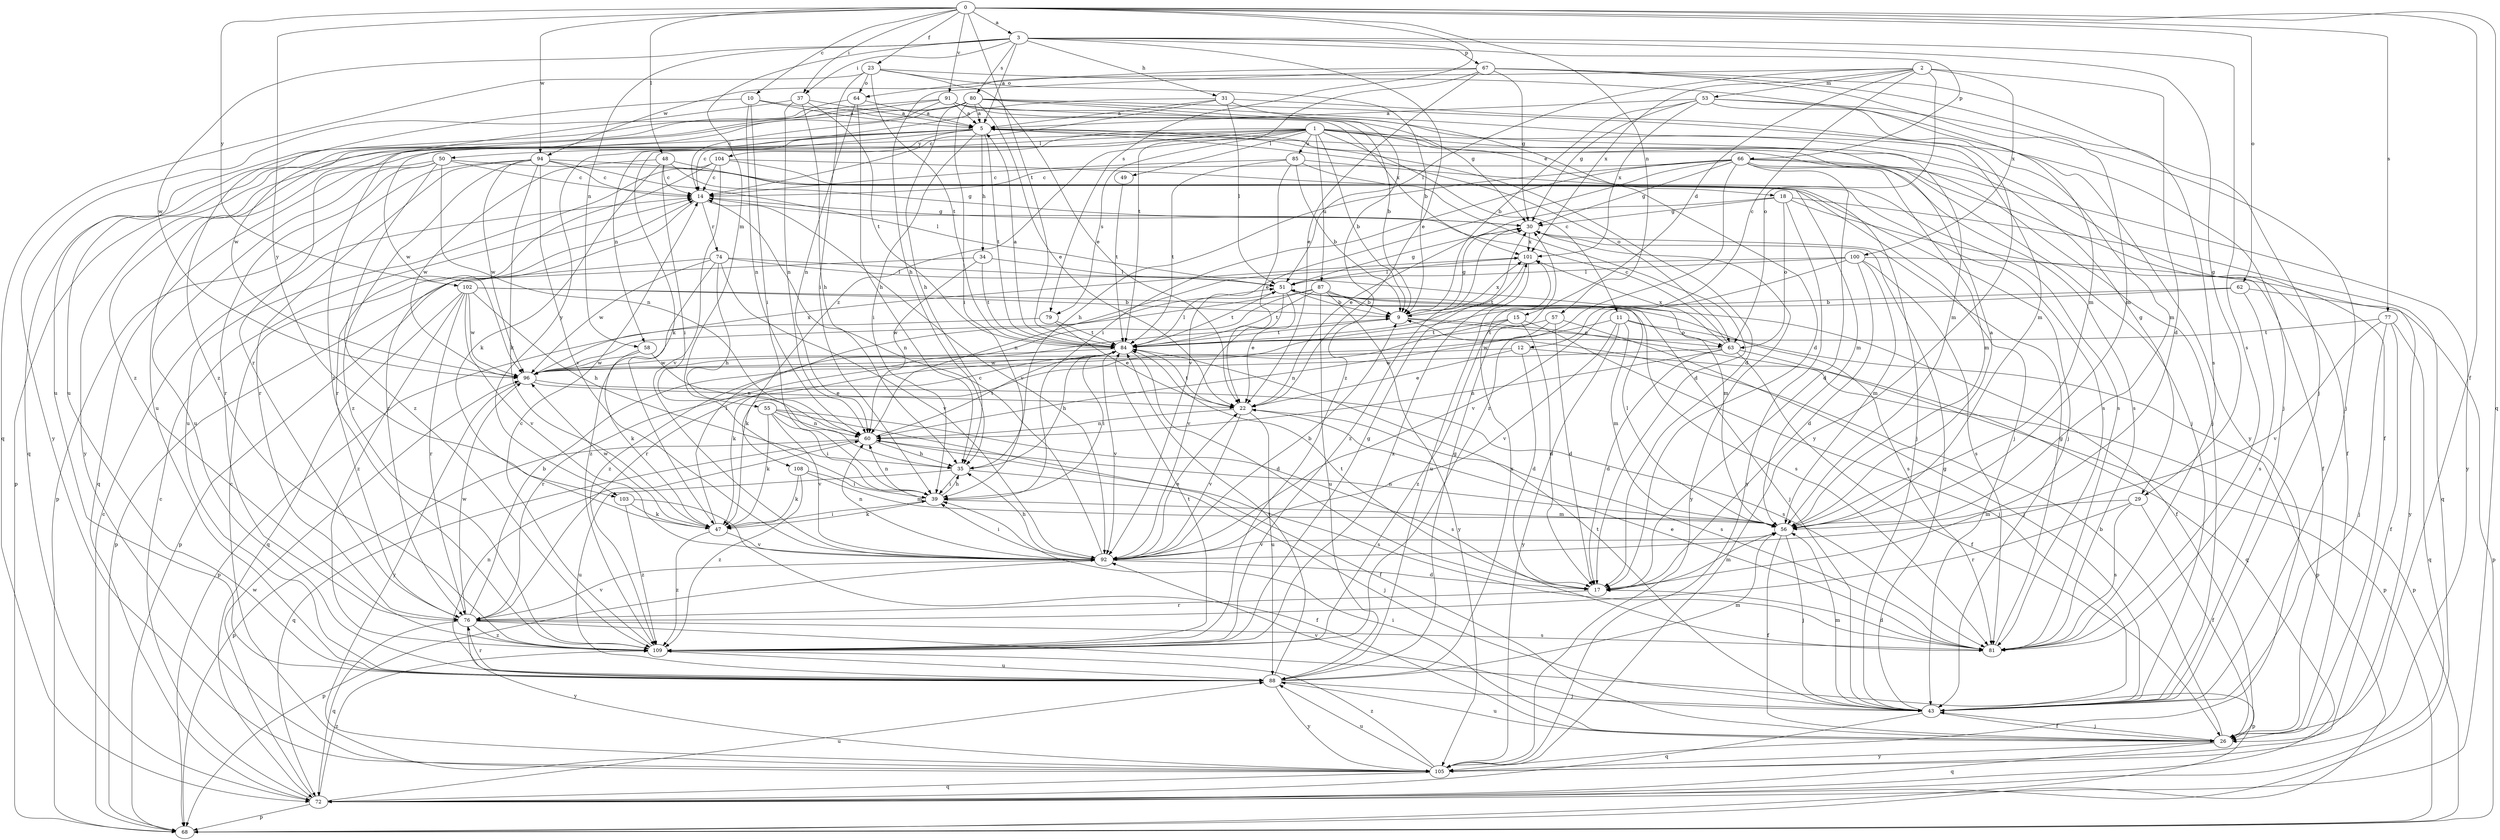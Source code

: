 strict digraph  {
0;
1;
2;
3;
5;
9;
10;
11;
12;
14;
15;
17;
18;
22;
23;
26;
29;
30;
31;
34;
35;
37;
39;
43;
47;
48;
49;
50;
51;
53;
55;
56;
57;
58;
60;
62;
63;
64;
66;
67;
68;
72;
74;
76;
77;
79;
80;
81;
84;
85;
87;
88;
91;
92;
94;
96;
100;
101;
102;
103;
104;
105;
108;
109;
0 -> 3  [label=a];
0 -> 10  [label=c];
0 -> 23  [label=f];
0 -> 26  [label=f];
0 -> 37  [label=i];
0 -> 48  [label=l];
0 -> 57  [label=n];
0 -> 62  [label=o];
0 -> 72  [label=q];
0 -> 77  [label=s];
0 -> 79  [label=s];
0 -> 84  [label=t];
0 -> 91  [label=v];
0 -> 94  [label=w];
0 -> 102  [label=y];
0 -> 103  [label=y];
1 -> 9  [label=b];
1 -> 11  [label=c];
1 -> 18  [label=e];
1 -> 26  [label=f];
1 -> 29  [label=g];
1 -> 43  [label=j];
1 -> 47  [label=k];
1 -> 49  [label=l];
1 -> 50  [label=l];
1 -> 58  [label=n];
1 -> 79  [label=s];
1 -> 85  [label=u];
1 -> 87  [label=u];
1 -> 88  [label=u];
1 -> 103  [label=y];
1 -> 108  [label=z];
2 -> 12  [label=c];
2 -> 15  [label=d];
2 -> 17  [label=d];
2 -> 51  [label=l];
2 -> 53  [label=m];
2 -> 63  [label=o];
2 -> 94  [label=w];
2 -> 100  [label=x];
2 -> 101  [label=x];
3 -> 5  [label=a];
3 -> 22  [label=e];
3 -> 29  [label=g];
3 -> 31  [label=h];
3 -> 37  [label=i];
3 -> 55  [label=m];
3 -> 58  [label=n];
3 -> 66  [label=p];
3 -> 67  [label=p];
3 -> 80  [label=s];
3 -> 81  [label=s];
3 -> 96  [label=w];
5 -> 14  [label=c];
5 -> 17  [label=d];
5 -> 34  [label=h];
5 -> 39  [label=i];
5 -> 43  [label=j];
5 -> 63  [label=o];
5 -> 68  [label=p];
5 -> 84  [label=t];
5 -> 96  [label=w];
5 -> 104  [label=y];
5 -> 105  [label=y];
9 -> 30  [label=g];
9 -> 63  [label=o];
9 -> 72  [label=q];
9 -> 84  [label=t];
9 -> 101  [label=x];
10 -> 5  [label=a];
10 -> 39  [label=i];
10 -> 60  [label=n];
10 -> 101  [label=x];
10 -> 109  [label=z];
11 -> 56  [label=m];
11 -> 63  [label=o];
11 -> 68  [label=p];
11 -> 92  [label=v];
11 -> 96  [label=w];
11 -> 105  [label=y];
12 -> 17  [label=d];
12 -> 22  [label=e];
12 -> 68  [label=p];
12 -> 96  [label=w];
14 -> 30  [label=g];
14 -> 74  [label=r];
14 -> 76  [label=r];
14 -> 92  [label=v];
15 -> 17  [label=d];
15 -> 43  [label=j];
15 -> 47  [label=k];
15 -> 84  [label=t];
15 -> 109  [label=z];
17 -> 56  [label=m];
17 -> 76  [label=r];
17 -> 84  [label=t];
18 -> 22  [label=e];
18 -> 26  [label=f];
18 -> 30  [label=g];
18 -> 63  [label=o];
18 -> 72  [label=q];
18 -> 105  [label=y];
22 -> 60  [label=n];
22 -> 81  [label=s];
22 -> 84  [label=t];
22 -> 88  [label=u];
22 -> 92  [label=v];
23 -> 9  [label=b];
23 -> 22  [label=e];
23 -> 39  [label=i];
23 -> 56  [label=m];
23 -> 64  [label=o];
23 -> 72  [label=q];
23 -> 84  [label=t];
26 -> 9  [label=b];
26 -> 39  [label=i];
26 -> 43  [label=j];
26 -> 72  [label=q];
26 -> 88  [label=u];
26 -> 105  [label=y];
29 -> 26  [label=f];
29 -> 56  [label=m];
29 -> 76  [label=r];
29 -> 81  [label=s];
30 -> 101  [label=x];
30 -> 105  [label=y];
30 -> 109  [label=z];
31 -> 5  [label=a];
31 -> 14  [label=c];
31 -> 17  [label=d];
31 -> 51  [label=l];
31 -> 76  [label=r];
31 -> 105  [label=y];
34 -> 51  [label=l];
34 -> 60  [label=n];
34 -> 68  [label=p];
34 -> 84  [label=t];
35 -> 39  [label=i];
35 -> 43  [label=j];
35 -> 88  [label=u];
37 -> 5  [label=a];
37 -> 35  [label=h];
37 -> 60  [label=n];
37 -> 84  [label=t];
37 -> 109  [label=z];
39 -> 35  [label=h];
39 -> 47  [label=k];
39 -> 56  [label=m];
39 -> 60  [label=n];
43 -> 26  [label=f];
43 -> 30  [label=g];
43 -> 56  [label=m];
43 -> 72  [label=q];
43 -> 84  [label=t];
43 -> 92  [label=v];
47 -> 39  [label=i];
47 -> 51  [label=l];
47 -> 92  [label=v];
47 -> 96  [label=w];
47 -> 109  [label=z];
48 -> 14  [label=c];
48 -> 30  [label=g];
48 -> 39  [label=i];
48 -> 47  [label=k];
48 -> 56  [label=m];
48 -> 96  [label=w];
49 -> 84  [label=t];
50 -> 14  [label=c];
50 -> 43  [label=j];
50 -> 60  [label=n];
50 -> 72  [label=q];
50 -> 76  [label=r];
50 -> 88  [label=u];
50 -> 109  [label=z];
51 -> 9  [label=b];
51 -> 22  [label=e];
51 -> 26  [label=f];
51 -> 30  [label=g];
51 -> 81  [label=s];
51 -> 84  [label=t];
51 -> 92  [label=v];
53 -> 5  [label=a];
53 -> 9  [label=b];
53 -> 30  [label=g];
53 -> 43  [label=j];
53 -> 56  [label=m];
53 -> 101  [label=x];
53 -> 105  [label=y];
55 -> 26  [label=f];
55 -> 39  [label=i];
55 -> 47  [label=k];
55 -> 60  [label=n];
55 -> 81  [label=s];
55 -> 92  [label=v];
56 -> 5  [label=a];
56 -> 26  [label=f];
56 -> 43  [label=j];
56 -> 51  [label=l];
56 -> 60  [label=n];
56 -> 92  [label=v];
57 -> 17  [label=d];
57 -> 43  [label=j];
57 -> 60  [label=n];
57 -> 84  [label=t];
58 -> 47  [label=k];
58 -> 60  [label=n];
58 -> 96  [label=w];
60 -> 35  [label=h];
60 -> 68  [label=p];
60 -> 72  [label=q];
60 -> 81  [label=s];
60 -> 84  [label=t];
62 -> 9  [label=b];
62 -> 68  [label=p];
62 -> 76  [label=r];
62 -> 81  [label=s];
63 -> 14  [label=c];
63 -> 17  [label=d];
63 -> 26  [label=f];
63 -> 60  [label=n];
63 -> 68  [label=p];
63 -> 96  [label=w];
63 -> 101  [label=x];
64 -> 5  [label=a];
64 -> 35  [label=h];
64 -> 60  [label=n];
64 -> 105  [label=y];
66 -> 14  [label=c];
66 -> 17  [label=d];
66 -> 26  [label=f];
66 -> 30  [label=g];
66 -> 35  [label=h];
66 -> 39  [label=i];
66 -> 56  [label=m];
66 -> 81  [label=s];
66 -> 92  [label=v];
66 -> 105  [label=y];
66 -> 109  [label=z];
67 -> 22  [label=e];
67 -> 30  [label=g];
67 -> 35  [label=h];
67 -> 43  [label=j];
67 -> 56  [label=m];
67 -> 64  [label=o];
67 -> 81  [label=s];
67 -> 84  [label=t];
68 -> 14  [label=c];
72 -> 14  [label=c];
72 -> 68  [label=p];
72 -> 88  [label=u];
72 -> 96  [label=w];
72 -> 109  [label=z];
74 -> 35  [label=h];
74 -> 51  [label=l];
74 -> 56  [label=m];
74 -> 68  [label=p];
74 -> 92  [label=v];
74 -> 96  [label=w];
74 -> 109  [label=z];
76 -> 9  [label=b];
76 -> 68  [label=p];
76 -> 72  [label=q];
76 -> 81  [label=s];
76 -> 92  [label=v];
76 -> 96  [label=w];
76 -> 105  [label=y];
76 -> 109  [label=z];
77 -> 26  [label=f];
77 -> 43  [label=j];
77 -> 72  [label=q];
77 -> 84  [label=t];
77 -> 92  [label=v];
79 -> 22  [label=e];
79 -> 68  [label=p];
79 -> 84  [label=t];
80 -> 5  [label=a];
80 -> 14  [label=c];
80 -> 22  [label=e];
80 -> 35  [label=h];
80 -> 39  [label=i];
80 -> 43  [label=j];
80 -> 56  [label=m];
80 -> 72  [label=q];
80 -> 88  [label=u];
80 -> 109  [label=z];
81 -> 17  [label=d];
81 -> 22  [label=e];
81 -> 30  [label=g];
84 -> 5  [label=a];
84 -> 17  [label=d];
84 -> 35  [label=h];
84 -> 39  [label=i];
84 -> 47  [label=k];
84 -> 51  [label=l];
84 -> 76  [label=r];
84 -> 92  [label=v];
84 -> 96  [label=w];
85 -> 9  [label=b];
85 -> 14  [label=c];
85 -> 17  [label=d];
85 -> 22  [label=e];
85 -> 81  [label=s];
85 -> 84  [label=t];
87 -> 9  [label=b];
87 -> 43  [label=j];
87 -> 84  [label=t];
87 -> 88  [label=u];
87 -> 96  [label=w];
87 -> 105  [label=y];
87 -> 109  [label=z];
88 -> 30  [label=g];
88 -> 43  [label=j];
88 -> 56  [label=m];
88 -> 60  [label=n];
88 -> 76  [label=r];
88 -> 84  [label=t];
88 -> 101  [label=x];
88 -> 105  [label=y];
91 -> 5  [label=a];
91 -> 9  [label=b];
91 -> 30  [label=g];
91 -> 56  [label=m];
91 -> 88  [label=u];
91 -> 96  [label=w];
91 -> 109  [label=z];
92 -> 9  [label=b];
92 -> 14  [label=c];
92 -> 17  [label=d];
92 -> 22  [label=e];
92 -> 35  [label=h];
92 -> 39  [label=i];
92 -> 60  [label=n];
92 -> 68  [label=p];
94 -> 14  [label=c];
94 -> 43  [label=j];
94 -> 47  [label=k];
94 -> 51  [label=l];
94 -> 68  [label=p];
94 -> 76  [label=r];
94 -> 92  [label=v];
94 -> 96  [label=w];
94 -> 109  [label=z];
96 -> 22  [label=e];
96 -> 81  [label=s];
96 -> 101  [label=x];
96 -> 105  [label=y];
100 -> 17  [label=d];
100 -> 51  [label=l];
100 -> 56  [label=m];
100 -> 60  [label=n];
100 -> 81  [label=s];
100 -> 92  [label=v];
100 -> 105  [label=y];
101 -> 51  [label=l];
101 -> 84  [label=t];
101 -> 88  [label=u];
102 -> 9  [label=b];
102 -> 35  [label=h];
102 -> 72  [label=q];
102 -> 76  [label=r];
102 -> 81  [label=s];
102 -> 92  [label=v];
102 -> 96  [label=w];
102 -> 109  [label=z];
103 -> 26  [label=f];
103 -> 47  [label=k];
103 -> 109  [label=z];
104 -> 14  [label=c];
104 -> 43  [label=j];
104 -> 76  [label=r];
104 -> 81  [label=s];
104 -> 88  [label=u];
104 -> 92  [label=v];
105 -> 14  [label=c];
105 -> 72  [label=q];
105 -> 88  [label=u];
105 -> 109  [label=z];
108 -> 39  [label=i];
108 -> 47  [label=k];
108 -> 56  [label=m];
108 -> 109  [label=z];
109 -> 14  [label=c];
109 -> 30  [label=g];
109 -> 84  [label=t];
109 -> 88  [label=u];
109 -> 101  [label=x];
}
